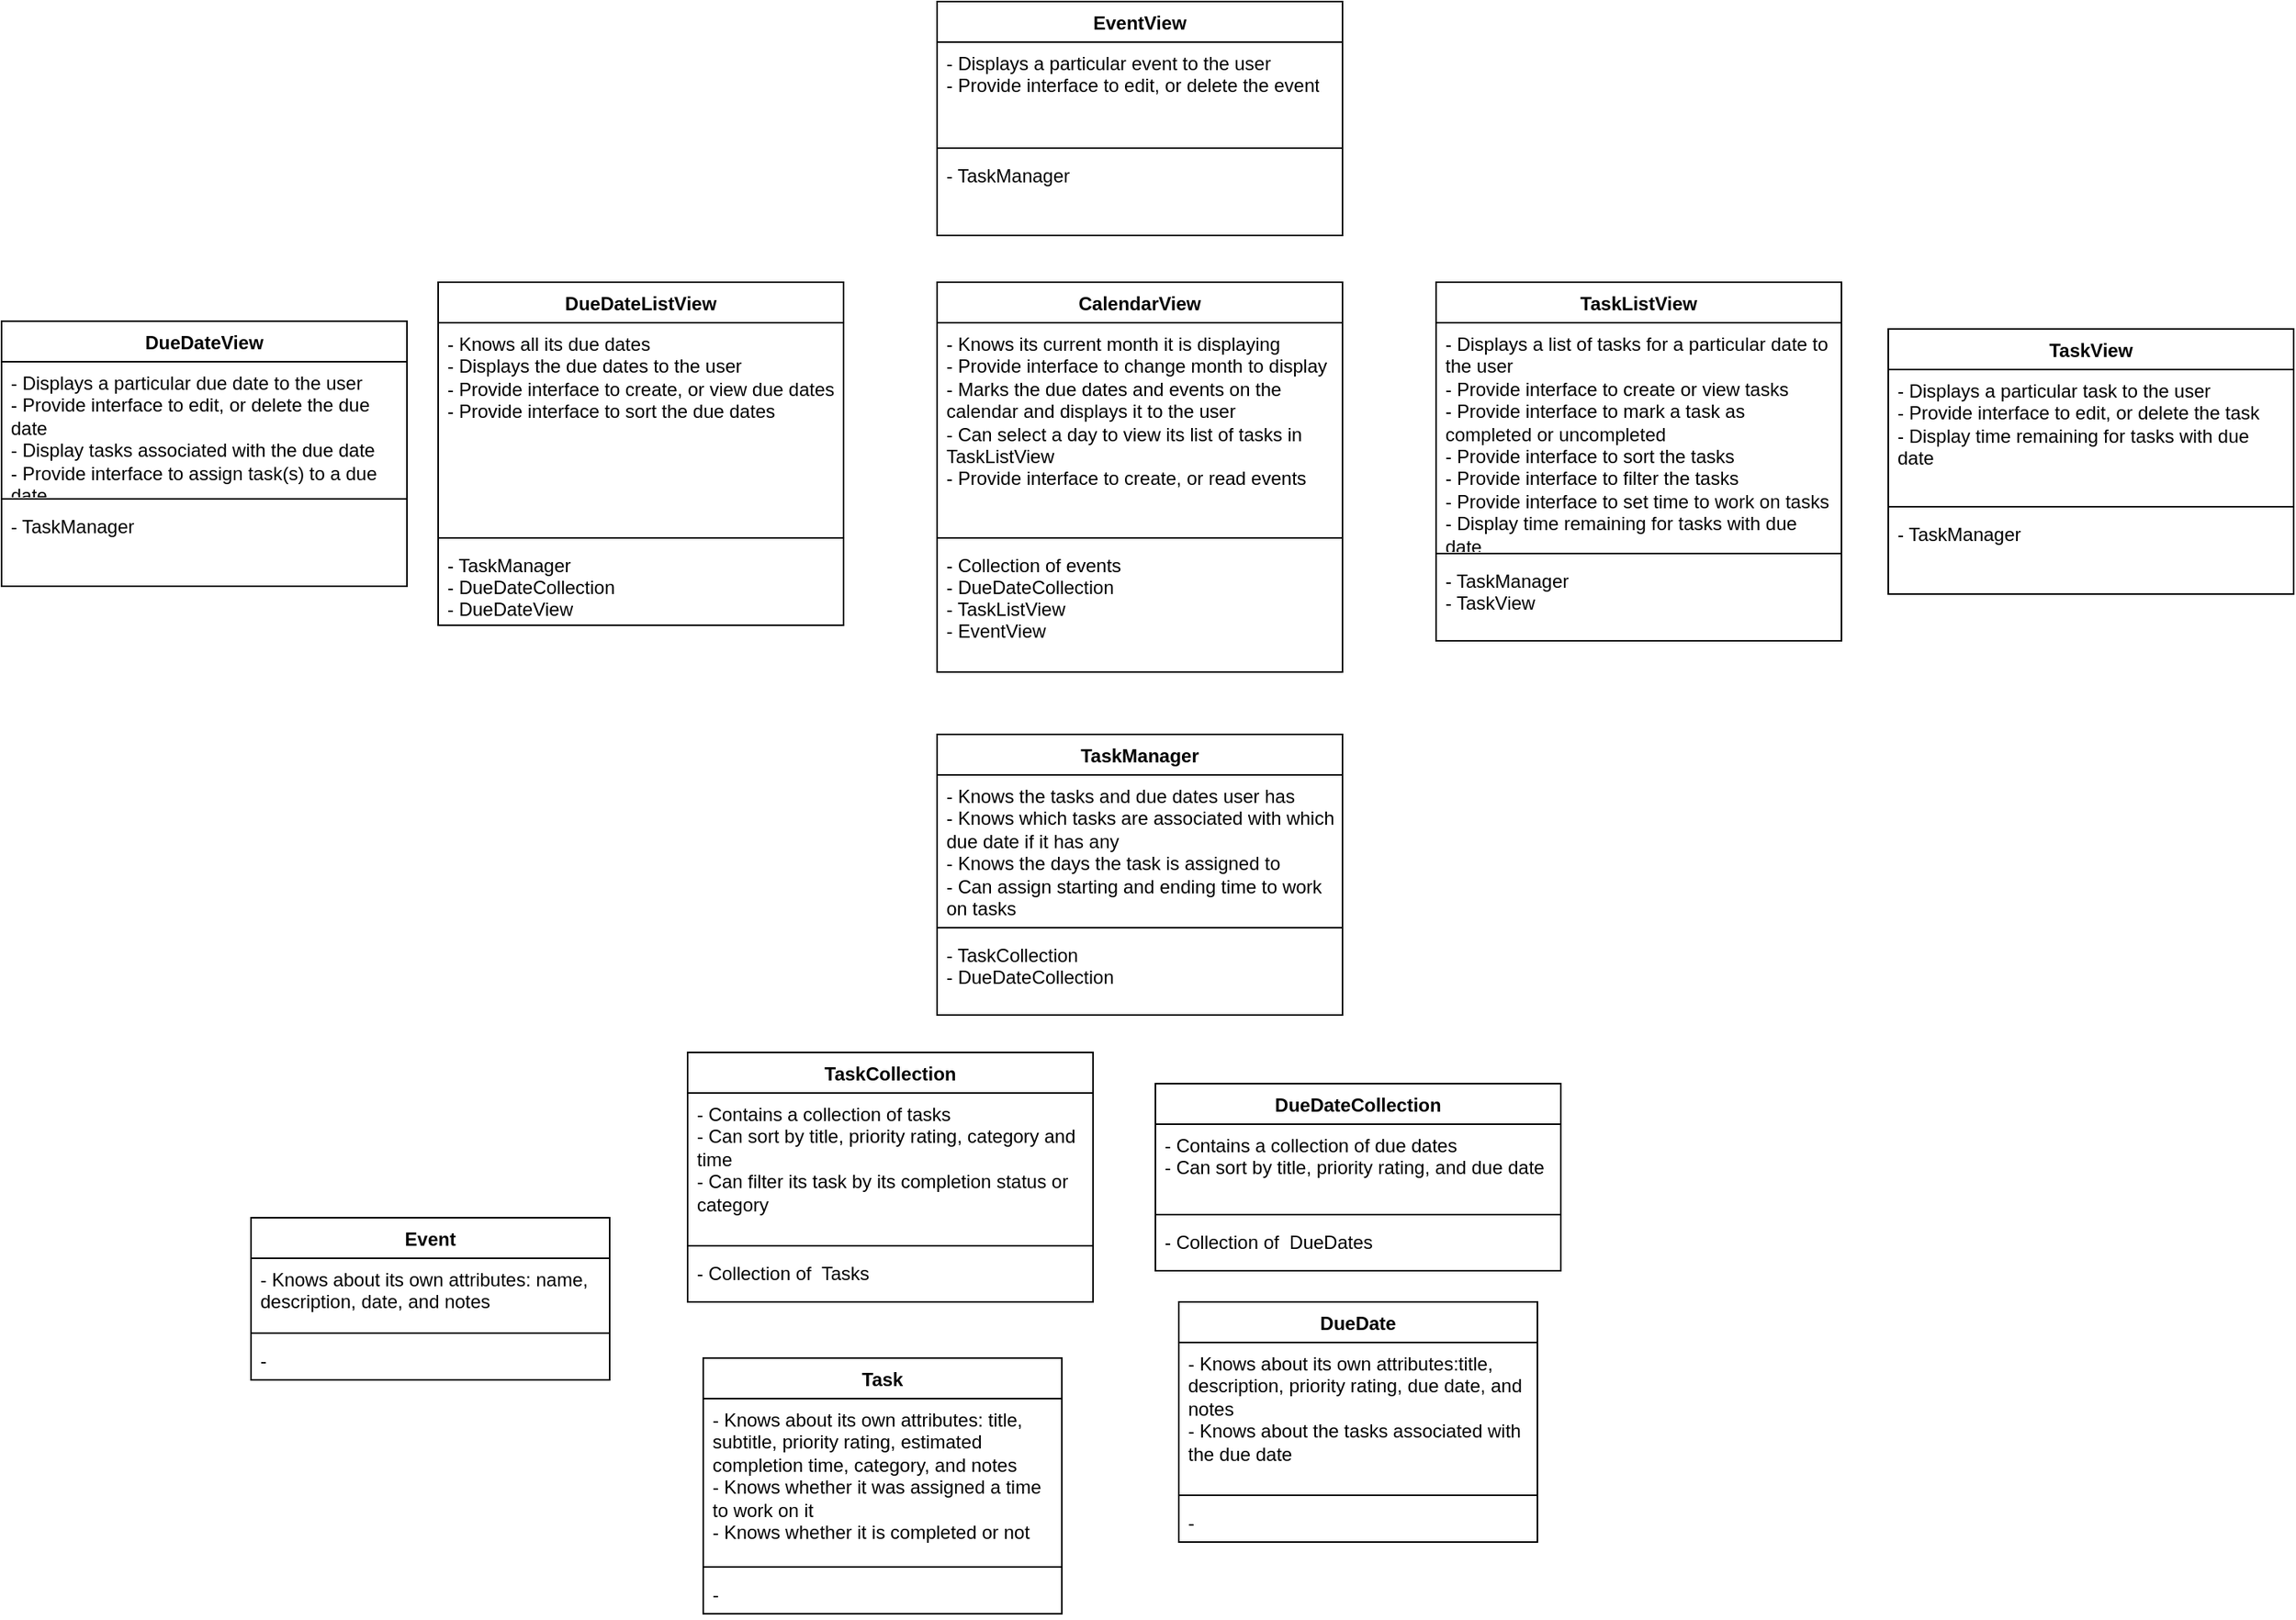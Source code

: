 <mxfile version="20.7.4" type="device"><diagram id="H7KH5TTy6XpuenCEIvob" name="Page-1"><mxGraphModel dx="1429" dy="1633" grid="1" gridSize="10" guides="1" tooltips="1" connect="1" arrows="1" fold="1" page="1" pageScale="1" pageWidth="850" pageHeight="1100" math="0" shadow="0"><root><mxCell id="0"/><mxCell id="1" parent="0"/><mxCell id="-DpyQDTGoq5CgYaWwcvL-15" value="DueDate" style="swimlane;fontStyle=1;align=center;verticalAlign=top;childLayout=stackLayout;horizontal=1;startSize=26;horizontalStack=0;resizeParent=1;resizeParentMax=0;resizeLast=0;collapsible=1;marginBottom=0;" parent="1" vertex="1"><mxGeometry x="55" y="744" width="230" height="154" as="geometry"/></mxCell><mxCell id="-DpyQDTGoq5CgYaWwcvL-16" value="- Knows about its own attributes:title, description, priority rating, due date, and notes&#xA;- Knows about the tasks associated with the due date&#xA;" style="text;strokeColor=none;fillColor=none;align=left;verticalAlign=top;spacingLeft=4;spacingRight=4;overflow=hidden;rotatable=0;points=[[0,0.5],[1,0.5]];portConstraint=eastwest;whiteSpace=wrap;" parent="-DpyQDTGoq5CgYaWwcvL-15" vertex="1"><mxGeometry y="26" width="230" height="94" as="geometry"/></mxCell><mxCell id="-DpyQDTGoq5CgYaWwcvL-17" value="" style="line;strokeWidth=1;fillColor=none;align=left;verticalAlign=middle;spacingTop=-1;spacingLeft=3;spacingRight=3;rotatable=0;labelPosition=right;points=[];portConstraint=eastwest;strokeColor=inherit;" parent="-DpyQDTGoq5CgYaWwcvL-15" vertex="1"><mxGeometry y="120" width="230" height="8" as="geometry"/></mxCell><mxCell id="-DpyQDTGoq5CgYaWwcvL-18" value="-" style="text;strokeColor=none;fillColor=none;align=left;verticalAlign=top;spacingLeft=4;spacingRight=4;overflow=hidden;rotatable=0;points=[[0,0.5],[1,0.5]];portConstraint=eastwest;" parent="-DpyQDTGoq5CgYaWwcvL-15" vertex="1"><mxGeometry y="128" width="230" height="26" as="geometry"/></mxCell><mxCell id="-DpyQDTGoq5CgYaWwcvL-19" value="Event" style="swimlane;fontStyle=1;align=center;verticalAlign=top;childLayout=stackLayout;horizontal=1;startSize=26;horizontalStack=0;resizeParent=1;resizeParentMax=0;resizeLast=0;collapsible=1;marginBottom=0;" parent="1" vertex="1"><mxGeometry x="-540" y="690" width="230" height="104" as="geometry"/></mxCell><mxCell id="-DpyQDTGoq5CgYaWwcvL-20" value="- Knows about its own attributes: name, description, date, and notes" style="text;strokeColor=none;fillColor=none;align=left;verticalAlign=top;spacingLeft=4;spacingRight=4;overflow=hidden;rotatable=0;points=[[0,0.5],[1,0.5]];portConstraint=eastwest;whiteSpace=wrap;" parent="-DpyQDTGoq5CgYaWwcvL-19" vertex="1"><mxGeometry y="26" width="230" height="44" as="geometry"/></mxCell><mxCell id="-DpyQDTGoq5CgYaWwcvL-21" value="" style="line;strokeWidth=1;fillColor=none;align=left;verticalAlign=middle;spacingTop=-1;spacingLeft=3;spacingRight=3;rotatable=0;labelPosition=right;points=[];portConstraint=eastwest;strokeColor=inherit;" parent="-DpyQDTGoq5CgYaWwcvL-19" vertex="1"><mxGeometry y="70" width="230" height="8" as="geometry"/></mxCell><mxCell id="-DpyQDTGoq5CgYaWwcvL-22" value="-" style="text;strokeColor=none;fillColor=none;align=left;verticalAlign=top;spacingLeft=4;spacingRight=4;overflow=hidden;rotatable=0;points=[[0,0.5],[1,0.5]];portConstraint=eastwest;" parent="-DpyQDTGoq5CgYaWwcvL-19" vertex="1"><mxGeometry y="78" width="230" height="26" as="geometry"/></mxCell><mxCell id="-DpyQDTGoq5CgYaWwcvL-23" value="Task" style="swimlane;fontStyle=1;align=center;verticalAlign=top;childLayout=stackLayout;horizontal=1;startSize=26;horizontalStack=0;resizeParent=1;resizeParentMax=0;resizeLast=0;collapsible=1;marginBottom=0;" parent="1" vertex="1"><mxGeometry x="-250" y="780" width="230" height="164" as="geometry"/></mxCell><mxCell id="-DpyQDTGoq5CgYaWwcvL-24" value="- Knows about its own attributes: title, subtitle, priority rating, estimated completion time, category, and notes&#xA;- Knows whether it was assigned a time to work on it&#xA;- Knows whether it is completed or not&#xA;" style="text;strokeColor=none;fillColor=none;align=left;verticalAlign=top;spacingLeft=4;spacingRight=4;overflow=hidden;rotatable=0;points=[[0,0.5],[1,0.5]];portConstraint=eastwest;whiteSpace=wrap;" parent="-DpyQDTGoq5CgYaWwcvL-23" vertex="1"><mxGeometry y="26" width="230" height="104" as="geometry"/></mxCell><mxCell id="-DpyQDTGoq5CgYaWwcvL-25" value="" style="line;strokeWidth=1;fillColor=none;align=left;verticalAlign=middle;spacingTop=-1;spacingLeft=3;spacingRight=3;rotatable=0;labelPosition=right;points=[];portConstraint=eastwest;strokeColor=inherit;" parent="-DpyQDTGoq5CgYaWwcvL-23" vertex="1"><mxGeometry y="130" width="230" height="8" as="geometry"/></mxCell><mxCell id="-DpyQDTGoq5CgYaWwcvL-26" value="-" style="text;strokeColor=none;fillColor=none;align=left;verticalAlign=top;spacingLeft=4;spacingRight=4;overflow=hidden;rotatable=0;points=[[0,0.5],[1,0.5]];portConstraint=eastwest;" parent="-DpyQDTGoq5CgYaWwcvL-23" vertex="1"><mxGeometry y="138" width="230" height="26" as="geometry"/></mxCell><mxCell id="-DpyQDTGoq5CgYaWwcvL-27" value="TaskManager" style="swimlane;fontStyle=1;align=center;verticalAlign=top;childLayout=stackLayout;horizontal=1;startSize=26;horizontalStack=0;resizeParent=1;resizeParentMax=0;resizeLast=0;collapsible=1;marginBottom=0;" parent="1" vertex="1"><mxGeometry x="-100" y="380" width="260" height="180" as="geometry"/></mxCell><mxCell id="-DpyQDTGoq5CgYaWwcvL-28" value="- Knows the tasks and due dates user has&#xA;- Knows which tasks are associated with which due date if it has any&#xA;- Knows the days the task is assigned to&#xA;- Can assign starting and ending time to work on tasks&#xA;&#xA;&#xA;" style="text;strokeColor=none;fillColor=none;align=left;verticalAlign=top;spacingLeft=4;spacingRight=4;overflow=hidden;rotatable=0;points=[[0,0.5],[1,0.5]];portConstraint=eastwest;whiteSpace=wrap;" parent="-DpyQDTGoq5CgYaWwcvL-27" vertex="1"><mxGeometry y="26" width="260" height="94" as="geometry"/></mxCell><mxCell id="-DpyQDTGoq5CgYaWwcvL-29" value="" style="line;strokeWidth=1;fillColor=none;align=left;verticalAlign=middle;spacingTop=-1;spacingLeft=3;spacingRight=3;rotatable=0;labelPosition=right;points=[];portConstraint=eastwest;strokeColor=inherit;" parent="-DpyQDTGoq5CgYaWwcvL-27" vertex="1"><mxGeometry y="120" width="260" height="8" as="geometry"/></mxCell><mxCell id="-DpyQDTGoq5CgYaWwcvL-30" value="- TaskCollection&#xA;- DueDateCollection&#xA;" style="text;strokeColor=none;fillColor=none;align=left;verticalAlign=top;spacingLeft=4;spacingRight=4;overflow=hidden;rotatable=0;points=[[0,0.5],[1,0.5]];portConstraint=eastwest;" parent="-DpyQDTGoq5CgYaWwcvL-27" vertex="1"><mxGeometry y="128" width="260" height="52" as="geometry"/></mxCell><mxCell id="-DpyQDTGoq5CgYaWwcvL-32" value="TaskCollection" style="swimlane;fontStyle=1;align=center;verticalAlign=top;childLayout=stackLayout;horizontal=1;startSize=26;horizontalStack=0;resizeParent=1;resizeParentMax=0;resizeLast=0;collapsible=1;marginBottom=0;" parent="1" vertex="1"><mxGeometry x="-260" y="584" width="260" height="160" as="geometry"/></mxCell><mxCell id="-DpyQDTGoq5CgYaWwcvL-33" value="- Contains a collection of tasks&#xA;- Can sort by title, priority rating, category and time&#xA;- Can filter its task by its completion status or category&#xA;&#xA;" style="text;strokeColor=none;fillColor=none;align=left;verticalAlign=top;spacingLeft=4;spacingRight=4;overflow=hidden;rotatable=0;points=[[0,0.5],[1,0.5]];portConstraint=eastwest;whiteSpace=wrap;" parent="-DpyQDTGoq5CgYaWwcvL-32" vertex="1"><mxGeometry y="26" width="260" height="94" as="geometry"/></mxCell><mxCell id="-DpyQDTGoq5CgYaWwcvL-34" value="" style="line;strokeWidth=1;fillColor=none;align=left;verticalAlign=middle;spacingTop=-1;spacingLeft=3;spacingRight=3;rotatable=0;labelPosition=right;points=[];portConstraint=eastwest;strokeColor=inherit;" parent="-DpyQDTGoq5CgYaWwcvL-32" vertex="1"><mxGeometry y="120" width="260" height="8" as="geometry"/></mxCell><mxCell id="-DpyQDTGoq5CgYaWwcvL-35" value="- Collection of  Tasks" style="text;strokeColor=none;fillColor=none;align=left;verticalAlign=top;spacingLeft=4;spacingRight=4;overflow=hidden;rotatable=0;points=[[0,0.5],[1,0.5]];portConstraint=eastwest;" parent="-DpyQDTGoq5CgYaWwcvL-32" vertex="1"><mxGeometry y="128" width="260" height="32" as="geometry"/></mxCell><mxCell id="-DpyQDTGoq5CgYaWwcvL-36" value="DueDateCollection" style="swimlane;fontStyle=1;align=center;verticalAlign=top;childLayout=stackLayout;horizontal=1;startSize=26;horizontalStack=0;resizeParent=1;resizeParentMax=0;resizeLast=0;collapsible=1;marginBottom=0;" parent="1" vertex="1"><mxGeometry x="40" y="604" width="260" height="120" as="geometry"/></mxCell><mxCell id="-DpyQDTGoq5CgYaWwcvL-37" value="- Contains a collection of due dates&#xA;- Can sort by title, priority rating, and due date&#xA;&#xA;" style="text;strokeColor=none;fillColor=none;align=left;verticalAlign=top;spacingLeft=4;spacingRight=4;overflow=hidden;rotatable=0;points=[[0,0.5],[1,0.5]];portConstraint=eastwest;whiteSpace=wrap;" parent="-DpyQDTGoq5CgYaWwcvL-36" vertex="1"><mxGeometry y="26" width="260" height="54" as="geometry"/></mxCell><mxCell id="-DpyQDTGoq5CgYaWwcvL-38" value="" style="line;strokeWidth=1;fillColor=none;align=left;verticalAlign=middle;spacingTop=-1;spacingLeft=3;spacingRight=3;rotatable=0;labelPosition=right;points=[];portConstraint=eastwest;strokeColor=inherit;" parent="-DpyQDTGoq5CgYaWwcvL-36" vertex="1"><mxGeometry y="80" width="260" height="8" as="geometry"/></mxCell><mxCell id="-DpyQDTGoq5CgYaWwcvL-39" value="- Collection of  DueDates" style="text;strokeColor=none;fillColor=none;align=left;verticalAlign=top;spacingLeft=4;spacingRight=4;overflow=hidden;rotatable=0;points=[[0,0.5],[1,0.5]];portConstraint=eastwest;" parent="-DpyQDTGoq5CgYaWwcvL-36" vertex="1"><mxGeometry y="88" width="260" height="32" as="geometry"/></mxCell><mxCell id="-DpyQDTGoq5CgYaWwcvL-40" value="CalendarView" style="swimlane;fontStyle=1;align=center;verticalAlign=top;childLayout=stackLayout;horizontal=1;startSize=26;horizontalStack=0;resizeParent=1;resizeParentMax=0;resizeLast=0;collapsible=1;marginBottom=0;" parent="1" vertex="1"><mxGeometry x="-100" y="90" width="260" height="250" as="geometry"/></mxCell><mxCell id="-DpyQDTGoq5CgYaWwcvL-41" value="- Knows its current month it is displaying&#xA;- Provide interface to change month to display&#xA;- Marks the due dates and events on the calendar and displays it to the user&#xA;- Can select a day to view its list of tasks in TaskListView&#xA;- Provide interface to create, or read events&#xA;" style="text;strokeColor=none;fillColor=none;align=left;verticalAlign=top;spacingLeft=4;spacingRight=4;overflow=hidden;rotatable=0;points=[[0,0.5],[1,0.5]];portConstraint=eastwest;whiteSpace=wrap;" parent="-DpyQDTGoq5CgYaWwcvL-40" vertex="1"><mxGeometry y="26" width="260" height="134" as="geometry"/></mxCell><mxCell id="-DpyQDTGoq5CgYaWwcvL-42" value="" style="line;strokeWidth=1;fillColor=none;align=left;verticalAlign=middle;spacingTop=-1;spacingLeft=3;spacingRight=3;rotatable=0;labelPosition=right;points=[];portConstraint=eastwest;strokeColor=inherit;" parent="-DpyQDTGoq5CgYaWwcvL-40" vertex="1"><mxGeometry y="160" width="260" height="8" as="geometry"/></mxCell><mxCell id="-DpyQDTGoq5CgYaWwcvL-43" value="- Collection of events&#xA;- DueDateCollection&#xA;- TaskListView&#xA;- EventView&#xA;" style="text;strokeColor=none;fillColor=none;align=left;verticalAlign=top;spacingLeft=4;spacingRight=4;overflow=hidden;rotatable=0;points=[[0,0.5],[1,0.5]];portConstraint=eastwest;" parent="-DpyQDTGoq5CgYaWwcvL-40" vertex="1"><mxGeometry y="168" width="260" height="82" as="geometry"/></mxCell><mxCell id="-DpyQDTGoq5CgYaWwcvL-44" value="TaskListView" style="swimlane;fontStyle=1;align=center;verticalAlign=top;childLayout=stackLayout;horizontal=1;startSize=26;horizontalStack=0;resizeParent=1;resizeParentMax=0;resizeLast=0;collapsible=1;marginBottom=0;" parent="1" vertex="1"><mxGeometry x="220" y="90" width="260" height="230" as="geometry"/></mxCell><mxCell id="-DpyQDTGoq5CgYaWwcvL-45" value="- Displays a list of tasks for a particular date to the user&#xA;- Provide interface to create or view tasks&#xA;- Provide interface to mark a task as completed or uncompleted&#xA;- Provide interface to sort the tasks&#xA;- Provide interface to filter the tasks&#xA;- Provide interface to set time to work on tasks&#xA;- Display time remaining for tasks with due date&#xA;" style="text;strokeColor=none;fillColor=none;align=left;verticalAlign=top;spacingLeft=4;spacingRight=4;overflow=hidden;rotatable=0;points=[[0,0.5],[1,0.5]];portConstraint=eastwest;whiteSpace=wrap;" parent="-DpyQDTGoq5CgYaWwcvL-44" vertex="1"><mxGeometry y="26" width="260" height="144" as="geometry"/></mxCell><mxCell id="-DpyQDTGoq5CgYaWwcvL-46" value="" style="line;strokeWidth=1;fillColor=none;align=left;verticalAlign=middle;spacingTop=-1;spacingLeft=3;spacingRight=3;rotatable=0;labelPosition=right;points=[];portConstraint=eastwest;strokeColor=inherit;" parent="-DpyQDTGoq5CgYaWwcvL-44" vertex="1"><mxGeometry y="170" width="260" height="8" as="geometry"/></mxCell><mxCell id="-DpyQDTGoq5CgYaWwcvL-47" value="- TaskManager&#xA;- TaskView&#xA;" style="text;strokeColor=none;fillColor=none;align=left;verticalAlign=top;spacingLeft=4;spacingRight=4;overflow=hidden;rotatable=0;points=[[0,0.5],[1,0.5]];portConstraint=eastwest;" parent="-DpyQDTGoq5CgYaWwcvL-44" vertex="1"><mxGeometry y="178" width="260" height="52" as="geometry"/></mxCell><mxCell id="-DpyQDTGoq5CgYaWwcvL-48" value="DueDateListView" style="swimlane;fontStyle=1;align=center;verticalAlign=top;childLayout=stackLayout;horizontal=1;startSize=26;horizontalStack=0;resizeParent=1;resizeParentMax=0;resizeLast=0;collapsible=1;marginBottom=0;" parent="1" vertex="1"><mxGeometry x="-420" y="90" width="260" height="220" as="geometry"/></mxCell><mxCell id="-DpyQDTGoq5CgYaWwcvL-49" value="- Knows all its due dates&#xA;- Displays the due dates to the user&#xA;- Provide interface to create, or view due dates&#xA;- Provide interface to sort the due dates&#xA;&#xA;" style="text;strokeColor=none;fillColor=none;align=left;verticalAlign=top;spacingLeft=4;spacingRight=4;overflow=hidden;rotatable=0;points=[[0,0.5],[1,0.5]];portConstraint=eastwest;whiteSpace=wrap;" parent="-DpyQDTGoq5CgYaWwcvL-48" vertex="1"><mxGeometry y="26" width="260" height="134" as="geometry"/></mxCell><mxCell id="-DpyQDTGoq5CgYaWwcvL-50" value="" style="line;strokeWidth=1;fillColor=none;align=left;verticalAlign=middle;spacingTop=-1;spacingLeft=3;spacingRight=3;rotatable=0;labelPosition=right;points=[];portConstraint=eastwest;strokeColor=inherit;" parent="-DpyQDTGoq5CgYaWwcvL-48" vertex="1"><mxGeometry y="160" width="260" height="8" as="geometry"/></mxCell><mxCell id="-DpyQDTGoq5CgYaWwcvL-51" value="- TaskManager&#xA;- DueDateCollection&#xA;- DueDateView&#xA;" style="text;strokeColor=none;fillColor=none;align=left;verticalAlign=top;spacingLeft=4;spacingRight=4;overflow=hidden;rotatable=0;points=[[0,0.5],[1,0.5]];portConstraint=eastwest;" parent="-DpyQDTGoq5CgYaWwcvL-48" vertex="1"><mxGeometry y="168" width="260" height="52" as="geometry"/></mxCell><mxCell id="n_ORTxYbkeY4cZVqNSY4-1" value="TaskView" style="swimlane;fontStyle=1;align=center;verticalAlign=top;childLayout=stackLayout;horizontal=1;startSize=26;horizontalStack=0;resizeParent=1;resizeParentMax=0;resizeLast=0;collapsible=1;marginBottom=0;" vertex="1" parent="1"><mxGeometry x="510" y="120" width="260" height="170" as="geometry"/></mxCell><mxCell id="n_ORTxYbkeY4cZVqNSY4-2" value="- Displays a particular task to the user&#xA;- Provide interface to edit, or delete the task&#xA;- Display time remaining for tasks with due date&#xA;" style="text;strokeColor=none;fillColor=none;align=left;verticalAlign=top;spacingLeft=4;spacingRight=4;overflow=hidden;rotatable=0;points=[[0,0.5],[1,0.5]];portConstraint=eastwest;whiteSpace=wrap;" vertex="1" parent="n_ORTxYbkeY4cZVqNSY4-1"><mxGeometry y="26" width="260" height="84" as="geometry"/></mxCell><mxCell id="n_ORTxYbkeY4cZVqNSY4-3" value="" style="line;strokeWidth=1;fillColor=none;align=left;verticalAlign=middle;spacingTop=-1;spacingLeft=3;spacingRight=3;rotatable=0;labelPosition=right;points=[];portConstraint=eastwest;strokeColor=inherit;" vertex="1" parent="n_ORTxYbkeY4cZVqNSY4-1"><mxGeometry y="110" width="260" height="8" as="geometry"/></mxCell><mxCell id="n_ORTxYbkeY4cZVqNSY4-4" value="- TaskManager" style="text;strokeColor=none;fillColor=none;align=left;verticalAlign=top;spacingLeft=4;spacingRight=4;overflow=hidden;rotatable=0;points=[[0,0.5],[1,0.5]];portConstraint=eastwest;" vertex="1" parent="n_ORTxYbkeY4cZVqNSY4-1"><mxGeometry y="118" width="260" height="52" as="geometry"/></mxCell><mxCell id="n_ORTxYbkeY4cZVqNSY4-5" value="DueDateView" style="swimlane;fontStyle=1;align=center;verticalAlign=top;childLayout=stackLayout;horizontal=1;startSize=26;horizontalStack=0;resizeParent=1;resizeParentMax=0;resizeLast=0;collapsible=1;marginBottom=0;" vertex="1" parent="1"><mxGeometry x="-700" y="115" width="260" height="170" as="geometry"/></mxCell><mxCell id="n_ORTxYbkeY4cZVqNSY4-6" value="- Displays a particular due date to the user&#xA;- Provide interface to edit, or delete the due date&#xA;- Display tasks associated with the due date&#xA;- Provide interface to assign task(s) to a due date&#xA;" style="text;strokeColor=none;fillColor=none;align=left;verticalAlign=top;spacingLeft=4;spacingRight=4;overflow=hidden;rotatable=0;points=[[0,0.5],[1,0.5]];portConstraint=eastwest;whiteSpace=wrap;" vertex="1" parent="n_ORTxYbkeY4cZVqNSY4-5"><mxGeometry y="26" width="260" height="84" as="geometry"/></mxCell><mxCell id="n_ORTxYbkeY4cZVqNSY4-7" value="" style="line;strokeWidth=1;fillColor=none;align=left;verticalAlign=middle;spacingTop=-1;spacingLeft=3;spacingRight=3;rotatable=0;labelPosition=right;points=[];portConstraint=eastwest;strokeColor=inherit;" vertex="1" parent="n_ORTxYbkeY4cZVqNSY4-5"><mxGeometry y="110" width="260" height="8" as="geometry"/></mxCell><mxCell id="n_ORTxYbkeY4cZVqNSY4-8" value="- TaskManager" style="text;strokeColor=none;fillColor=none;align=left;verticalAlign=top;spacingLeft=4;spacingRight=4;overflow=hidden;rotatable=0;points=[[0,0.5],[1,0.5]];portConstraint=eastwest;" vertex="1" parent="n_ORTxYbkeY4cZVqNSY4-5"><mxGeometry y="118" width="260" height="52" as="geometry"/></mxCell><mxCell id="n_ORTxYbkeY4cZVqNSY4-9" value="EventView" style="swimlane;fontStyle=1;align=center;verticalAlign=top;childLayout=stackLayout;horizontal=1;startSize=26;horizontalStack=0;resizeParent=1;resizeParentMax=0;resizeLast=0;collapsible=1;marginBottom=0;" vertex="1" parent="1"><mxGeometry x="-100" y="-90" width="260" height="150" as="geometry"/></mxCell><mxCell id="n_ORTxYbkeY4cZVqNSY4-10" value="- Displays a particular event to the user&#xA;- Provide interface to edit, or delete the event&#xA;" style="text;strokeColor=none;fillColor=none;align=left;verticalAlign=top;spacingLeft=4;spacingRight=4;overflow=hidden;rotatable=0;points=[[0,0.5],[1,0.5]];portConstraint=eastwest;whiteSpace=wrap;" vertex="1" parent="n_ORTxYbkeY4cZVqNSY4-9"><mxGeometry y="26" width="260" height="64" as="geometry"/></mxCell><mxCell id="n_ORTxYbkeY4cZVqNSY4-11" value="" style="line;strokeWidth=1;fillColor=none;align=left;verticalAlign=middle;spacingTop=-1;spacingLeft=3;spacingRight=3;rotatable=0;labelPosition=right;points=[];portConstraint=eastwest;strokeColor=inherit;" vertex="1" parent="n_ORTxYbkeY4cZVqNSY4-9"><mxGeometry y="90" width="260" height="8" as="geometry"/></mxCell><mxCell id="n_ORTxYbkeY4cZVqNSY4-12" value="- TaskManager" style="text;strokeColor=none;fillColor=none;align=left;verticalAlign=top;spacingLeft=4;spacingRight=4;overflow=hidden;rotatable=0;points=[[0,0.5],[1,0.5]];portConstraint=eastwest;" vertex="1" parent="n_ORTxYbkeY4cZVqNSY4-9"><mxGeometry y="98" width="260" height="52" as="geometry"/></mxCell></root></mxGraphModel></diagram></mxfile>